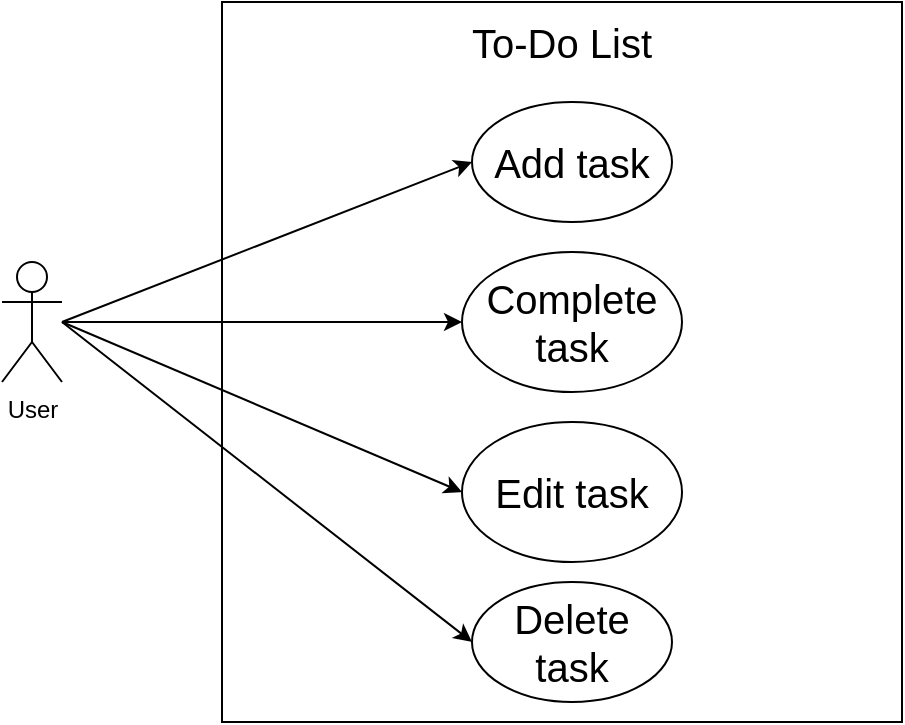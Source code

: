 <mxfile version="14.4.3" type="google"><diagram id="Y7fYrQ23JGKGQ6WvUWRv" name="Page-1"><mxGraphModel dx="1662" dy="791" grid="1" gridSize="10" guides="1" tooltips="1" connect="1" arrows="1" fold="1" page="1" pageScale="1" pageWidth="850" pageHeight="1100" math="0" shadow="0"><root><mxCell id="0"/><mxCell id="1" parent="0"/><mxCell id="IUk5jZycygdaybxTGyxe-1" value="" style="rounded=0;whiteSpace=wrap;html=1;" parent="1" vertex="1"><mxGeometry x="240" y="190" width="340" height="360" as="geometry"/></mxCell><mxCell id="IUk5jZycygdaybxTGyxe-2" value="To-Do List" style="text;html=1;strokeColor=none;fillColor=none;align=center;verticalAlign=middle;whiteSpace=wrap;rounded=0;fontSize=20;" parent="1" vertex="1"><mxGeometry x="355" y="200" width="110" height="20" as="geometry"/></mxCell><mxCell id="xyBQ4_Yl3YDYmcPGTSP0-2" style="edgeStyle=orthogonalEdgeStyle;rounded=0;orthogonalLoop=1;jettySize=auto;html=1;" parent="1" source="uQnrkyMuqnd7VBgRLp-u-2" target="IUk5jZycygdaybxTGyxe-10" edge="1"><mxGeometry relative="1" as="geometry"/></mxCell><mxCell id="uQnrkyMuqnd7VBgRLp-u-2" value="User" style="shape=umlActor;verticalLabelPosition=bottom;verticalAlign=top;html=1;outlineConnect=0;" parent="1" vertex="1"><mxGeometry x="130" y="320" width="30" height="60" as="geometry"/></mxCell><mxCell id="IUk5jZycygdaybxTGyxe-3" value="Add task" style="ellipse;whiteSpace=wrap;html=1;fontSize=20;" parent="1" vertex="1"><mxGeometry x="365" y="240" width="100" height="60" as="geometry"/></mxCell><mxCell id="IUk5jZycygdaybxTGyxe-7" value="Delete task" style="ellipse;whiteSpace=wrap;html=1;fontSize=20;" parent="1" vertex="1"><mxGeometry x="365" y="480" width="100" height="60" as="geometry"/></mxCell><mxCell id="IUk5jZycygdaybxTGyxe-10" value="Complete task" style="ellipse;whiteSpace=wrap;html=1;fontSize=20;" parent="1" vertex="1"><mxGeometry x="360" y="315" width="110" height="70" as="geometry"/></mxCell><mxCell id="tZdNw6NkKIC7a9yABTjS-2" value="Edit task" style="ellipse;whiteSpace=wrap;html=1;fontSize=20;" vertex="1" parent="1"><mxGeometry x="360" y="400" width="110" height="70" as="geometry"/></mxCell><mxCell id="tZdNw6NkKIC7a9yABTjS-3" value="" style="endArrow=classic;html=1;entryX=0;entryY=0.5;entryDx=0;entryDy=0;" edge="1" parent="1" target="tZdNw6NkKIC7a9yABTjS-2"><mxGeometry width="50" height="50" relative="1" as="geometry"><mxPoint x="160" y="350" as="sourcePoint"/><mxPoint x="450" y="380" as="targetPoint"/></mxGeometry></mxCell><mxCell id="tZdNw6NkKIC7a9yABTjS-4" value="" style="endArrow=classic;html=1;entryX=0;entryY=0.5;entryDx=0;entryDy=0;" edge="1" parent="1" target="IUk5jZycygdaybxTGyxe-3"><mxGeometry width="50" height="50" relative="1" as="geometry"><mxPoint x="160" y="350" as="sourcePoint"/><mxPoint x="450" y="380" as="targetPoint"/></mxGeometry></mxCell><mxCell id="tZdNw6NkKIC7a9yABTjS-5" value="" style="endArrow=classic;html=1;entryX=0;entryY=0.5;entryDx=0;entryDy=0;" edge="1" parent="1" target="IUk5jZycygdaybxTGyxe-7"><mxGeometry width="50" height="50" relative="1" as="geometry"><mxPoint x="160" y="350" as="sourcePoint"/><mxPoint x="450" y="380" as="targetPoint"/></mxGeometry></mxCell></root></mxGraphModel></diagram></mxfile>